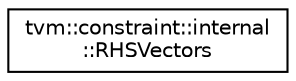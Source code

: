 digraph "Graphical Class Hierarchy"
{
 // LATEX_PDF_SIZE
  edge [fontname="Helvetica",fontsize="10",labelfontname="Helvetica",labelfontsize="10"];
  node [fontname="Helvetica",fontsize="10",shape=record];
  rankdir="LR";
  Node0 [label="tvm::constraint::internal\l::RHSVectors",height=0.2,width=0.4,color="black", fillcolor="white", style="filled",URL="$classtvm_1_1constraint_1_1internal_1_1RHSVectors.html",tooltip=" "];
}
